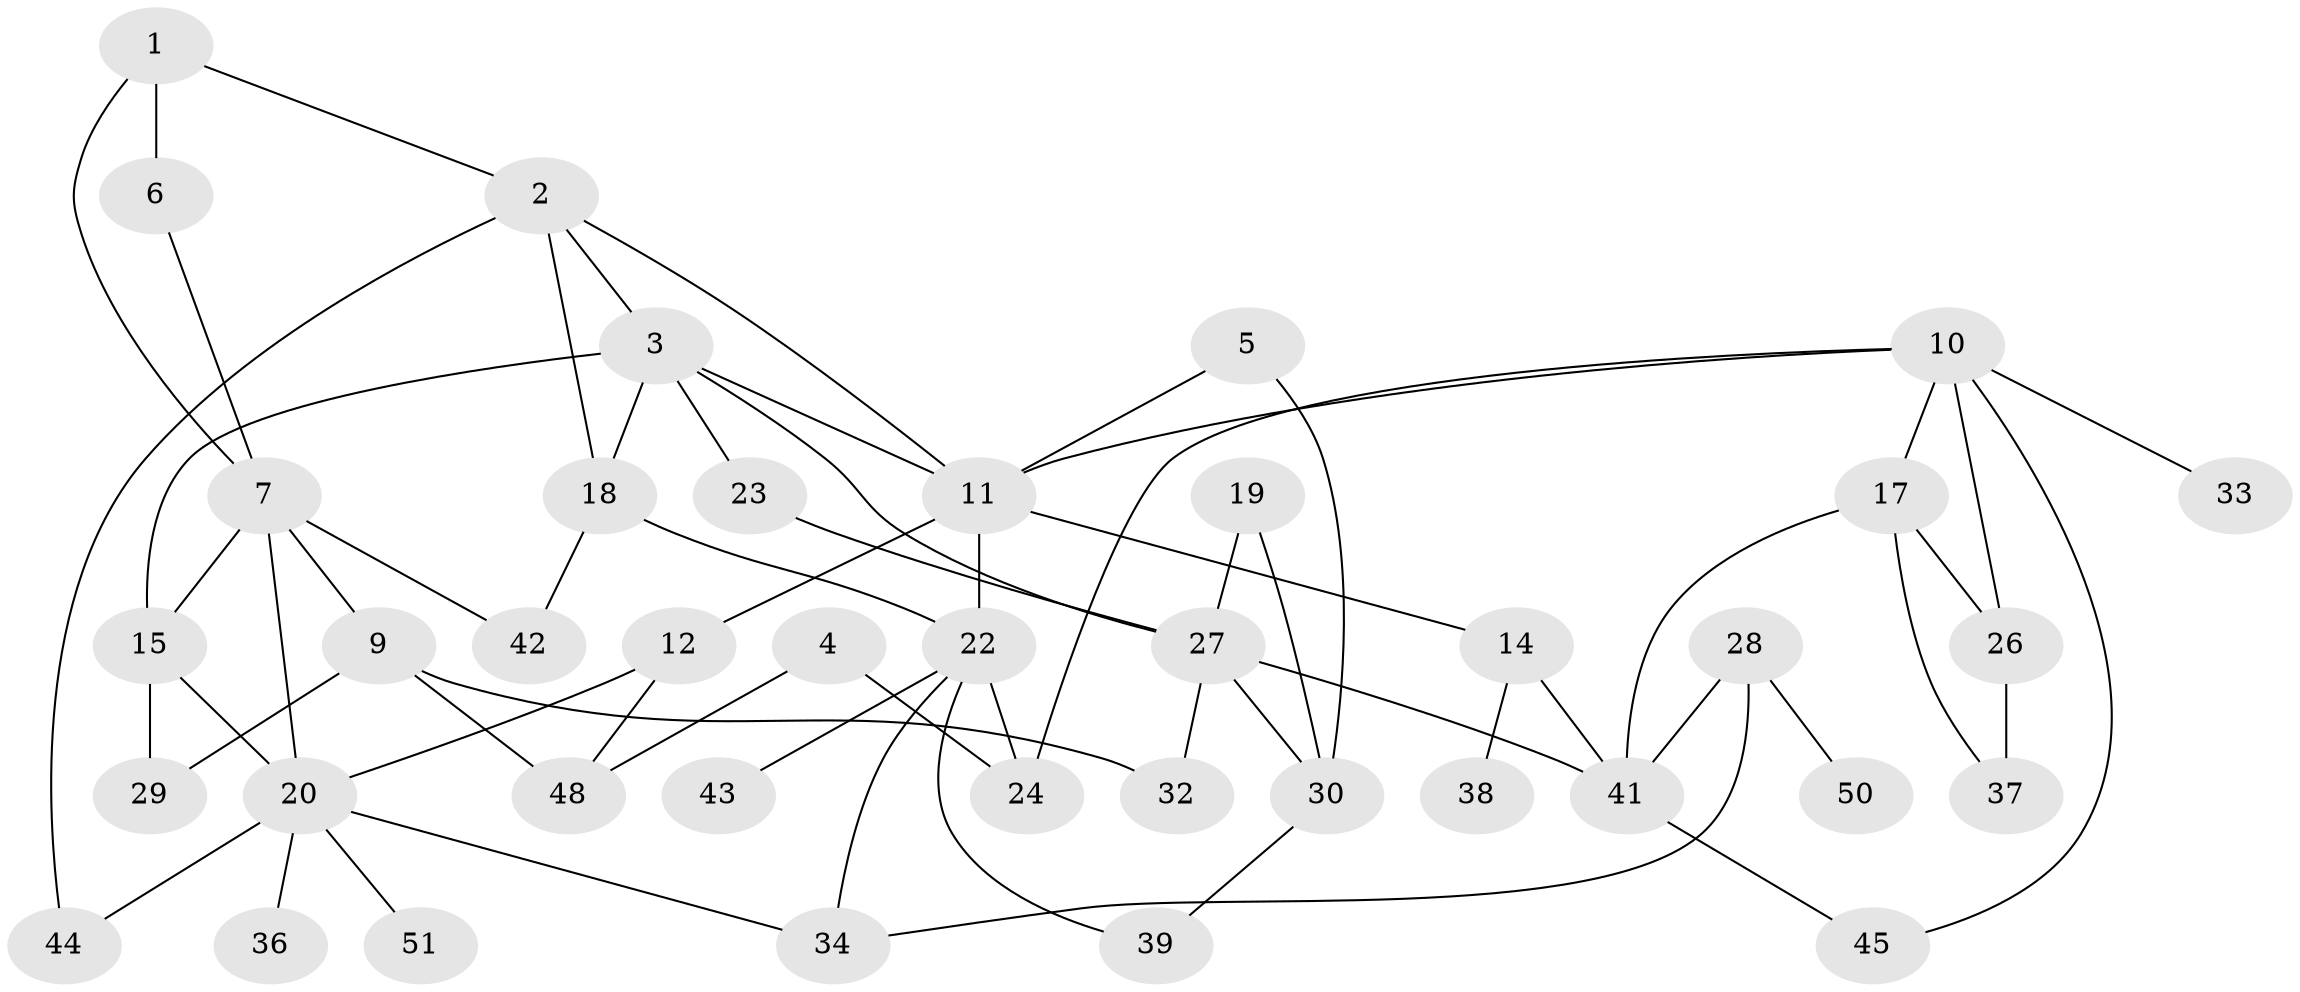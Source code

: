 // original degree distribution, {2: 0.30303030303030304, 1: 0.1717171717171717, 3: 0.1717171717171717, 5: 0.06060606060606061, 0: 0.1111111111111111, 4: 0.1717171717171717, 6: 0.010101010101010102}
// Generated by graph-tools (version 1.1) at 2025/47/03/04/25 22:47:55]
// undirected, 40 vertices, 64 edges
graph export_dot {
  node [color=gray90,style=filled];
  1;
  2;
  3;
  4;
  5;
  6;
  7;
  9;
  10;
  11;
  12;
  14;
  15;
  17;
  18;
  19;
  20;
  22;
  23;
  24;
  26;
  27;
  28;
  29;
  30;
  32;
  33;
  34;
  36;
  37;
  38;
  39;
  41;
  42;
  43;
  44;
  45;
  48;
  50;
  51;
  1 -- 2 [weight=1.0];
  1 -- 6 [weight=1.0];
  1 -- 7 [weight=1.0];
  2 -- 3 [weight=1.0];
  2 -- 11 [weight=1.0];
  2 -- 18 [weight=1.0];
  2 -- 44 [weight=1.0];
  3 -- 11 [weight=1.0];
  3 -- 15 [weight=1.0];
  3 -- 18 [weight=2.0];
  3 -- 23 [weight=1.0];
  3 -- 27 [weight=1.0];
  4 -- 24 [weight=1.0];
  4 -- 48 [weight=1.0];
  5 -- 11 [weight=1.0];
  5 -- 30 [weight=1.0];
  6 -- 7 [weight=1.0];
  7 -- 9 [weight=2.0];
  7 -- 15 [weight=1.0];
  7 -- 20 [weight=1.0];
  7 -- 42 [weight=1.0];
  9 -- 29 [weight=1.0];
  9 -- 32 [weight=1.0];
  9 -- 48 [weight=1.0];
  10 -- 11 [weight=1.0];
  10 -- 17 [weight=1.0];
  10 -- 24 [weight=1.0];
  10 -- 26 [weight=1.0];
  10 -- 33 [weight=1.0];
  10 -- 45 [weight=1.0];
  11 -- 12 [weight=1.0];
  11 -- 14 [weight=1.0];
  11 -- 22 [weight=1.0];
  12 -- 20 [weight=1.0];
  12 -- 48 [weight=1.0];
  14 -- 38 [weight=1.0];
  14 -- 41 [weight=1.0];
  15 -- 20 [weight=1.0];
  15 -- 29 [weight=2.0];
  17 -- 26 [weight=1.0];
  17 -- 37 [weight=1.0];
  17 -- 41 [weight=1.0];
  18 -- 22 [weight=1.0];
  18 -- 42 [weight=1.0];
  19 -- 27 [weight=1.0];
  19 -- 30 [weight=1.0];
  20 -- 34 [weight=1.0];
  20 -- 36 [weight=1.0];
  20 -- 44 [weight=1.0];
  20 -- 51 [weight=1.0];
  22 -- 24 [weight=1.0];
  22 -- 34 [weight=1.0];
  22 -- 39 [weight=1.0];
  22 -- 43 [weight=1.0];
  23 -- 27 [weight=1.0];
  26 -- 37 [weight=1.0];
  27 -- 30 [weight=1.0];
  27 -- 32 [weight=2.0];
  27 -- 41 [weight=1.0];
  28 -- 34 [weight=1.0];
  28 -- 41 [weight=1.0];
  28 -- 50 [weight=1.0];
  30 -- 39 [weight=1.0];
  41 -- 45 [weight=1.0];
}
